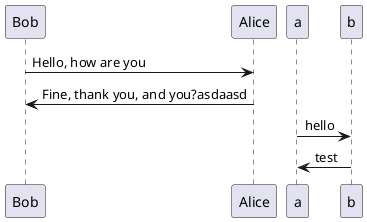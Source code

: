 @startuml

Bob -> Alice : Hello, how are you
Alice -> Bob : Fine, thank you, and you?asdaasd

a->b : hello
b->a : test

@enduml

